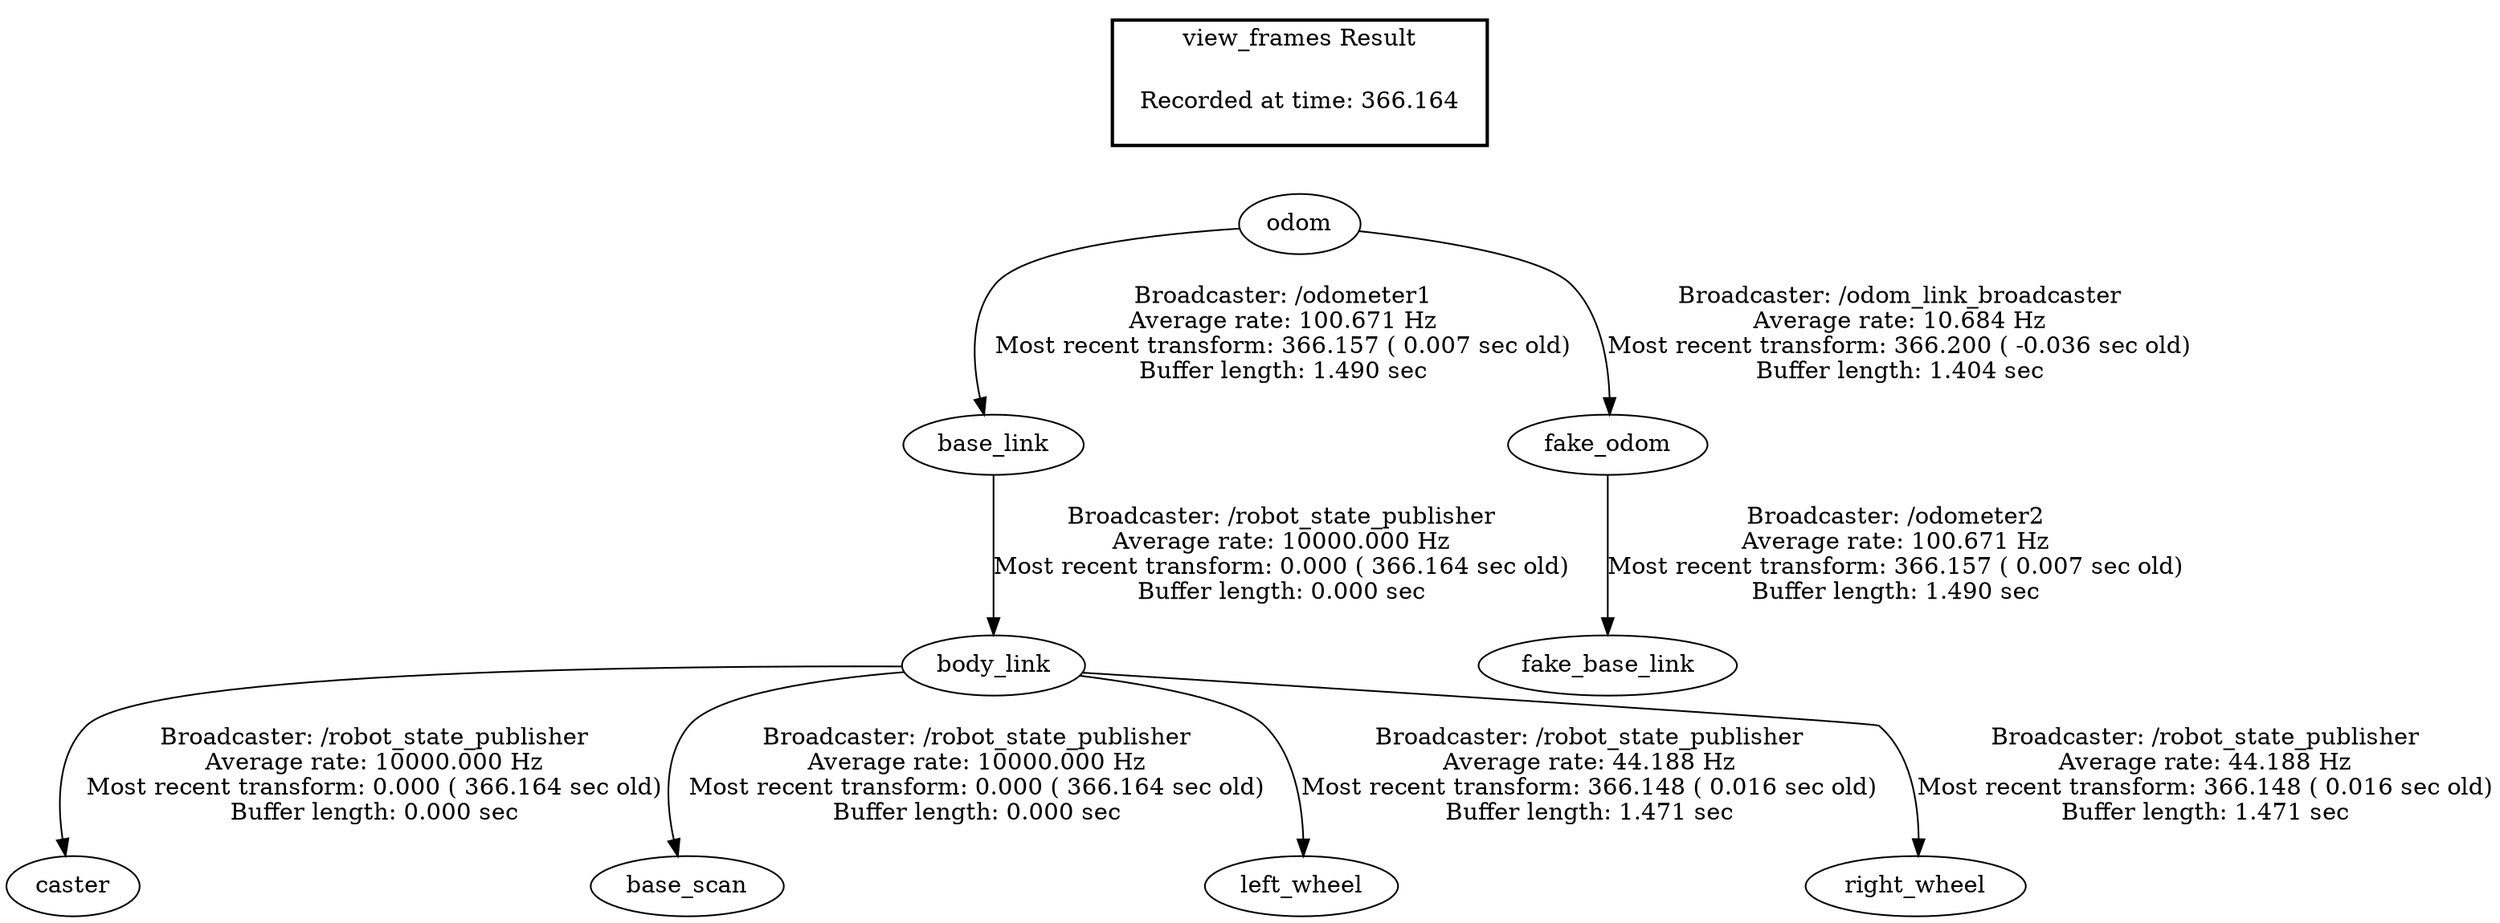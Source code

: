 digraph G {
"base_link" -> "body_link"[label="Broadcaster: /robot_state_publisher\nAverage rate: 10000.000 Hz\nMost recent transform: 0.000 ( 366.164 sec old)\nBuffer length: 0.000 sec\n"];
"odom" -> "base_link"[label="Broadcaster: /odometer1\nAverage rate: 100.671 Hz\nMost recent transform: 366.157 ( 0.007 sec old)\nBuffer length: 1.490 sec\n"];
"body_link" -> "caster"[label="Broadcaster: /robot_state_publisher\nAverage rate: 10000.000 Hz\nMost recent transform: 0.000 ( 366.164 sec old)\nBuffer length: 0.000 sec\n"];
"body_link" -> "base_scan"[label="Broadcaster: /robot_state_publisher\nAverage rate: 10000.000 Hz\nMost recent transform: 0.000 ( 366.164 sec old)\nBuffer length: 0.000 sec\n"];
"fake_odom" -> "fake_base_link"[label="Broadcaster: /odometer2\nAverage rate: 100.671 Hz\nMost recent transform: 366.157 ( 0.007 sec old)\nBuffer length: 1.490 sec\n"];
"odom" -> "fake_odom"[label="Broadcaster: /odom_link_broadcaster\nAverage rate: 10.684 Hz\nMost recent transform: 366.200 ( -0.036 sec old)\nBuffer length: 1.404 sec\n"];
"body_link" -> "left_wheel"[label="Broadcaster: /robot_state_publisher\nAverage rate: 44.188 Hz\nMost recent transform: 366.148 ( 0.016 sec old)\nBuffer length: 1.471 sec\n"];
"body_link" -> "right_wheel"[label="Broadcaster: /robot_state_publisher\nAverage rate: 44.188 Hz\nMost recent transform: 366.148 ( 0.016 sec old)\nBuffer length: 1.471 sec\n"];
edge [style=invis];
 subgraph cluster_legend { style=bold; color=black; label ="view_frames Result";
"Recorded at time: 366.164"[ shape=plaintext ] ;
 }->"odom";
}